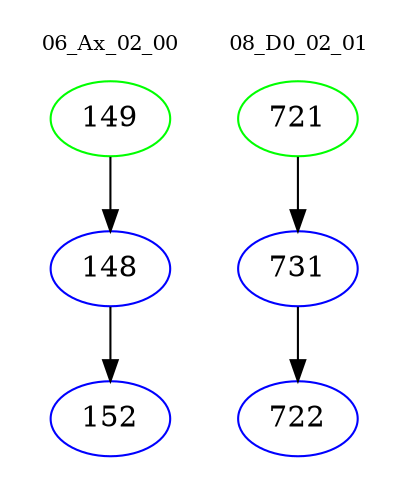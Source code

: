 digraph{
subgraph cluster_0 {
color = white
label = "06_Ax_02_00";
fontsize=10;
T0_149 [label="149", color="green"]
T0_149 -> T0_148 [color="black"]
T0_148 [label="148", color="blue"]
T0_148 -> T0_152 [color="black"]
T0_152 [label="152", color="blue"]
}
subgraph cluster_1 {
color = white
label = "08_D0_02_01";
fontsize=10;
T1_721 [label="721", color="green"]
T1_721 -> T1_731 [color="black"]
T1_731 [label="731", color="blue"]
T1_731 -> T1_722 [color="black"]
T1_722 [label="722", color="blue"]
}
}
